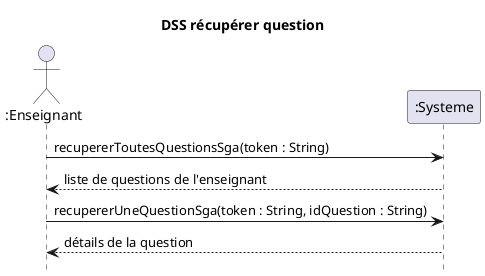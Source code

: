 @startuml DSS_Recuperer_Question
title DSS récupérer question
hide footbox
actor ":Enseignant" as professeur
participant ":Systeme" as systeme

professeur ->  systeme : recupererToutesQuestionsSga(token : String)
professeur <-- systeme : liste de questions de l'enseignant
professeur -> systeme : recupererUneQuestionSga(token : String, idQuestion : String)
professeur <-- systeme : détails de la question

@enduml